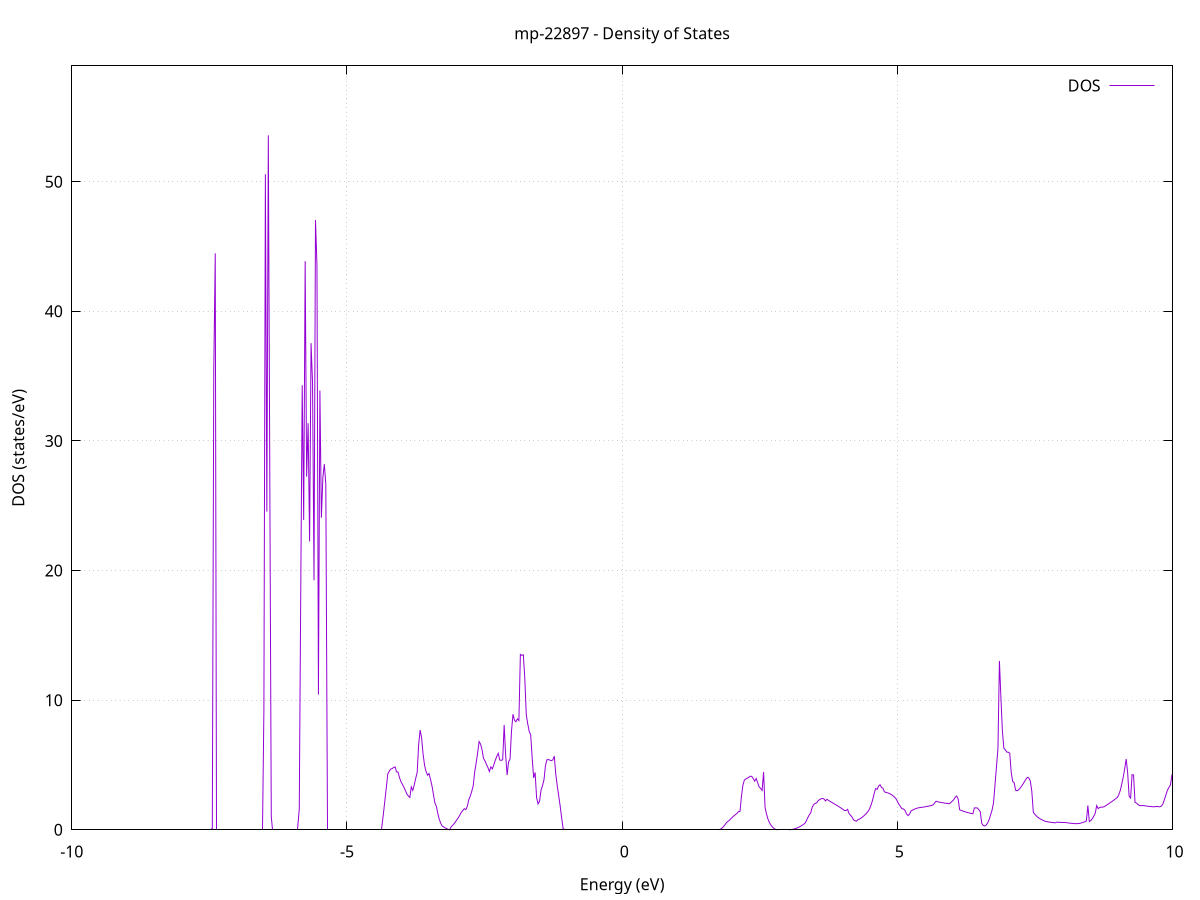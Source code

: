 set title 'mp-22897 - Density of States'
set xlabel 'Energy (eV)'
set ylabel 'DOS (states/eV)'
set grid
set xrange [-10:10]
set yrange [0:58.934]
set xzeroaxis lt -1
set terminal png size 800,600
set output 'mp-22897_dos_gnuplot.png'
plot '-' using 1:2 with lines title 'DOS'
-17.061700 0.000000
-17.035000 0.000000
-17.008200 0.000000
-16.981400 0.000000
-16.954600 0.000000
-16.927800 0.000000
-16.901100 0.000000
-16.874300 0.000000
-16.847500 0.000000
-16.820700 0.000000
-16.793900 0.000000
-16.767100 0.000000
-16.740400 0.000000
-16.713600 0.000000
-16.686800 0.000000
-16.660000 0.000000
-16.633200 0.000000
-16.606400 0.000000
-16.579700 0.000000
-16.552900 0.000000
-16.526100 0.000000
-16.499300 0.000000
-16.472500 0.000000
-16.445700 0.000000
-16.419000 0.000000
-16.392200 0.000000
-16.365400 0.000000
-16.338600 0.000000
-16.311800 0.000000
-16.285100 0.000000
-16.258300 0.000000
-16.231500 0.000000
-16.204700 0.000000
-16.177900 0.000000
-16.151100 0.000000
-16.124400 0.000000
-16.097600 0.000000
-16.070800 0.000000
-16.044000 0.000000
-16.017200 0.000000
-15.990400 0.000000
-15.963700 0.000000
-15.936900 0.000000
-15.910100 0.000000
-15.883300 0.000000
-15.856500 0.000000
-15.829700 0.000000
-15.803000 0.000000
-15.776200 0.000000
-15.749400 0.000000
-15.722600 0.000000
-15.695800 0.000000
-15.669100 0.000000
-15.642300 0.000000
-15.615500 0.000000
-15.588700 0.000000
-15.561900 0.000000
-15.535100 0.000000
-15.508400 0.000000
-15.481600 0.000000
-15.454800 0.000000
-15.428000 0.000000
-15.401200 0.000000
-15.374400 0.000000
-15.347700 0.000000
-15.320900 0.000000
-15.294100 0.000000
-15.267300 0.000000
-15.240500 0.000000
-15.213700 0.000000
-15.187000 0.000000
-15.160200 0.000000
-15.133400 0.000000
-15.106600 0.000000
-15.079800 0.000000
-15.053100 0.000000
-15.026300 0.000000
-14.999500 0.000000
-14.972700 0.000000
-14.945900 0.000000
-14.919100 0.000000
-14.892400 0.000000
-14.865600 0.000000
-14.838800 0.000000
-14.812000 0.000000
-14.785200 0.000000
-14.758400 0.000000
-14.731700 0.000000
-14.704900 0.000000
-14.678100 0.000000
-14.651300 0.000000
-14.624500 0.010500
-14.597700 1.512600
-14.571000 4.022900
-14.544200 5.616700
-14.517400 8.963700
-14.490600 11.509600
-14.463800 18.884000
-14.437100 32.459000
-14.410300 0.000000
-14.383500 9.894400
-14.356700 29.534800
-14.329900 18.146800
-14.303100 9.220600
-14.276400 5.504400
-14.249600 1.027700
-14.222800 0.000000
-14.196000 0.000000
-14.169200 0.000000
-14.142400 0.000000
-14.115700 0.000000
-14.088900 0.000000
-14.062100 0.000000
-14.035300 0.000000
-14.008500 0.000000
-13.981800 0.000000
-13.955000 0.000000
-13.928200 0.000000
-13.901400 0.000000
-13.874600 0.000000
-13.847800 0.000000
-13.821100 0.000000
-13.794300 0.000000
-13.767500 0.000000
-13.740700 0.000000
-13.713900 0.000000
-13.687100 0.000000
-13.660400 0.000000
-13.633600 0.000000
-13.606800 0.000000
-13.580000 0.000000
-13.553200 0.000000
-13.526400 0.000000
-13.499700 0.000000
-13.472900 0.000000
-13.446100 0.000000
-13.419300 0.000000
-13.392500 0.000000
-13.365800 0.000000
-13.339000 0.000000
-13.312200 0.000000
-13.285400 0.000000
-13.258600 0.000000
-13.231800 0.000000
-13.205100 0.000000
-13.178300 0.000000
-13.151500 0.000000
-13.124700 0.000000
-13.097900 0.000000
-13.071100 0.000000
-13.044400 0.000000
-13.017600 0.000000
-12.990800 0.000000
-12.964000 0.000000
-12.937200 0.000000
-12.910400 0.000000
-12.883700 0.000000
-12.856900 0.000000
-12.830100 0.000000
-12.803300 0.000000
-12.776500 0.000000
-12.749800 0.000000
-12.723000 0.000000
-12.696200 0.000000
-12.669400 0.000000
-12.642600 0.000000
-12.615800 0.000000
-12.589100 0.000000
-12.562300 0.000000
-12.535500 0.000000
-12.508700 0.000000
-12.481900 0.000000
-12.455100 0.000000
-12.428400 0.000000
-12.401600 0.000000
-12.374800 0.000000
-12.348000 0.000000
-12.321200 0.000000
-12.294400 0.000000
-12.267700 0.000000
-12.240900 0.000000
-12.214100 0.000000
-12.187300 0.000000
-12.160500 0.000000
-12.133800 0.000000
-12.107000 0.000000
-12.080200 0.000000
-12.053400 0.000000
-12.026600 0.000000
-11.999800 0.000000
-11.973100 0.000000
-11.946300 0.000000
-11.919500 0.000000
-11.892700 0.000000
-11.865900 0.000000
-11.839100 0.000000
-11.812400 0.000000
-11.785600 0.000000
-11.758800 0.000000
-11.732000 0.000000
-11.705200 0.000000
-11.678400 0.000000
-11.651700 0.000000
-11.624900 0.000000
-11.598100 0.000000
-11.571300 0.000000
-11.544500 0.000000
-11.517800 0.000000
-11.491000 0.000000
-11.464200 0.000000
-11.437400 0.000000
-11.410600 0.000000
-11.383800 0.000000
-11.357100 0.000000
-11.330300 0.000000
-11.303500 0.000000
-11.276700 0.000000
-11.249900 0.000000
-11.223100 0.000000
-11.196400 0.000000
-11.169600 0.000000
-11.142800 0.000000
-11.116000 0.000000
-11.089200 0.000000
-11.062400 0.000000
-11.035700 0.000000
-11.008900 0.000000
-10.982100 0.000000
-10.955300 0.000000
-10.928500 0.000000
-10.901800 0.000000
-10.875000 0.000000
-10.848200 0.000000
-10.821400 0.000000
-10.794600 0.000000
-10.767800 0.000000
-10.741100 0.000000
-10.714300 0.000000
-10.687500 0.000000
-10.660700 0.000000
-10.633900 0.000000
-10.607100 0.000000
-10.580400 0.000000
-10.553600 0.000000
-10.526800 0.000000
-10.500000 0.000000
-10.473200 0.000000
-10.446400 0.000000
-10.419700 0.000000
-10.392900 0.000000
-10.366100 0.000000
-10.339300 0.000000
-10.312500 0.000000
-10.285800 0.000000
-10.259000 0.000000
-10.232200 0.000000
-10.205400 0.000000
-10.178600 0.000000
-10.151800 0.000000
-10.125100 0.000000
-10.098300 0.000000
-10.071500 0.000000
-10.044700 0.000000
-10.017900 0.000000
-9.991100 0.000000
-9.964400 0.000000
-9.937600 0.000000
-9.910800 0.000000
-9.884000 0.000000
-9.857200 0.000000
-9.830400 0.000000
-9.803700 0.000000
-9.776900 0.000000
-9.750100 0.000000
-9.723300 0.000000
-9.696500 0.000000
-9.669800 0.000000
-9.643000 0.000000
-9.616200 0.000000
-9.589400 0.000000
-9.562600 0.000000
-9.535800 0.000000
-9.509100 0.000000
-9.482300 0.000000
-9.455500 0.000000
-9.428700 0.000000
-9.401900 0.000000
-9.375100 0.000000
-9.348400 0.000000
-9.321600 0.000000
-9.294800 0.000000
-9.268000 0.000000
-9.241200 0.000000
-9.214400 0.000000
-9.187700 0.000000
-9.160900 0.000000
-9.134100 0.000000
-9.107300 0.000000
-9.080500 0.000000
-9.053800 0.000000
-9.027000 0.000000
-9.000200 0.000000
-8.973400 0.000000
-8.946600 0.000000
-8.919800 0.000000
-8.893100 0.000000
-8.866300 0.000000
-8.839500 0.000000
-8.812700 0.000000
-8.785900 0.000000
-8.759100 0.000000
-8.732400 0.000000
-8.705600 0.000000
-8.678800 0.000000
-8.652000 0.000000
-8.625200 0.000000
-8.598400 0.000000
-8.571700 0.000000
-8.544900 0.000000
-8.518100 0.000000
-8.491300 0.000000
-8.464500 0.000000
-8.437800 0.000000
-8.411000 0.000000
-8.384200 0.000000
-8.357400 0.000000
-8.330600 0.000000
-8.303800 0.000000
-8.277100 0.000000
-8.250300 0.000000
-8.223500 0.000000
-8.196700 0.000000
-8.169900 0.000000
-8.143100 0.000000
-8.116400 0.000000
-8.089600 0.000000
-8.062800 0.000000
-8.036000 0.000000
-8.009200 0.000000
-7.982400 0.000000
-7.955700 0.000000
-7.928900 0.000000
-7.902100 0.000000
-7.875300 0.000000
-7.848500 0.000000
-7.821800 0.000000
-7.795000 0.000000
-7.768200 0.000000
-7.741400 0.000000
-7.714600 0.000000
-7.687800 0.000000
-7.661100 0.000000
-7.634300 0.000000
-7.607500 0.000000
-7.580700 0.000000
-7.553900 0.000000
-7.527100 0.000000
-7.500400 0.000000
-7.473600 0.000000
-7.446800 0.095200
-7.420000 35.501600
-7.393200 44.468800
-7.366400 0.000000
-7.339700 0.000000
-7.312900 0.000000
-7.286100 0.000000
-7.259300 0.000000
-7.232500 0.000000
-7.205800 0.000000
-7.179000 0.000000
-7.152200 0.000000
-7.125400 0.000000
-7.098600 0.000000
-7.071800 0.000000
-7.045100 0.000000
-7.018300 0.000000
-6.991500 0.000000
-6.964700 0.000000
-6.937900 0.000000
-6.911100 0.000000
-6.884400 0.000000
-6.857600 0.000000
-6.830800 0.000000
-6.804000 0.000000
-6.777200 0.000000
-6.750400 0.000000
-6.723700 0.000000
-6.696900 0.000000
-6.670100 0.000000
-6.643300 0.000000
-6.616500 0.000000
-6.589800 0.000000
-6.563000 0.000000
-6.536200 0.000000
-6.509400 9.213500
-6.482600 50.578300
-6.455800 24.548400
-6.429100 53.576700
-6.402300 27.411500
-6.375500 1.020800
-6.348700 0.000000
-6.321900 0.000000
-6.295100 0.000000
-6.268400 0.000000
-6.241600 0.000000
-6.214800 0.000000
-6.188000 0.000000
-6.161200 0.000000
-6.134400 0.000000
-6.107700 0.000000
-6.080900 0.000000
-6.054100 0.000000
-6.027300 0.000000
-6.000500 0.000000
-5.973800 0.000000
-5.947000 0.000000
-5.920200 0.000000
-5.893400 0.000000
-5.866600 1.606000
-5.839800 18.388300
-5.813100 34.293800
-5.786300 23.895300
-5.759500 43.865800
-5.732700 27.250100
-5.705900 31.372200
-5.679100 22.242200
-5.652400 37.546100
-5.625600 34.506100
-5.598800 19.251800
-5.572000 47.042900
-5.545200 43.522600
-5.518400 10.426400
-5.491700 33.884600
-5.464900 24.073500
-5.438100 27.166800
-5.411300 28.212400
-5.384500 26.645200
-5.357800 0.000000
-5.331000 0.000000
-5.304200 0.000000
-5.277400 0.000000
-5.250600 0.000000
-5.223800 0.000000
-5.197100 0.000000
-5.170300 0.000000
-5.143500 0.000000
-5.116700 0.000000
-5.089900 0.000000
-5.063100 0.000000
-5.036400 0.000000
-5.009600 0.000000
-4.982800 0.000000
-4.956000 0.000000
-4.929200 0.000000
-4.902400 0.000000
-4.875700 0.000000
-4.848900 0.000000
-4.822100 0.000000
-4.795300 0.000000
-4.768500 0.000000
-4.741800 0.000000
-4.715000 0.000000
-4.688200 0.000000
-4.661400 0.000000
-4.634600 0.000000
-4.607800 0.000000
-4.581100 0.000000
-4.554300 0.000000
-4.527500 0.000000
-4.500700 0.000000
-4.473900 0.000000
-4.447100 0.000000
-4.420400 0.000000
-4.393600 0.000000
-4.366800 0.000000
-4.340000 1.165200
-4.313200 2.165700
-4.286400 3.201700
-4.259700 4.273200
-4.232900 4.516700
-4.206100 4.679000
-4.179300 4.719100
-4.152500 4.807900
-4.125800 4.852100
-4.099000 4.462600
-4.072200 4.451600
-4.045400 4.021900
-4.018600 3.709700
-3.991800 3.495500
-3.965100 3.274100
-3.938300 3.029700
-3.911500 2.756000
-3.884700 2.607600
-3.857900 2.492600
-3.831100 3.307700
-3.804400 3.036700
-3.777600 3.451400
-3.750800 3.974700
-3.724000 4.426800
-3.697200 6.581400
-3.670400 7.698000
-3.643700 7.089300
-3.616900 5.834700
-3.590100 4.973300
-3.563300 4.502500
-3.536500 4.210200
-3.509800 4.338300
-3.483000 3.895700
-3.456200 3.410500
-3.429400 2.736800
-3.402600 2.080100
-3.375800 1.813000
-3.349100 1.247100
-3.322300 0.804500
-3.295500 0.491800
-3.268700 0.283000
-3.241900 0.214700
-3.215100 0.150000
-3.188400 0.088900
-3.161600 0.031500
-3.134800 0.000000
-3.108000 0.218100
-3.081200 0.338600
-3.054400 0.472400
-3.027700 0.619600
-3.000900 0.780100
-2.974100 0.954100
-2.947300 1.146100
-2.920500 1.359200
-2.893800 1.498300
-2.867000 1.629800
-2.840200 1.556000
-2.813400 1.804100
-2.786600 2.323900
-2.759800 2.585600
-2.733100 2.959300
-2.706300 3.392300
-2.679500 4.448000
-2.652700 5.149500
-2.625900 5.926200
-2.599100 6.806100
-2.572400 6.606200
-2.545600 6.176000
-2.518800 5.502600
-2.492000 5.313200
-2.465200 5.041900
-2.438400 4.801600
-2.411700 4.493900
-2.384900 4.852100
-2.358100 4.693200
-2.331300 5.010900
-2.304500 5.369300
-2.277800 5.668300
-2.251000 5.899700
-2.224200 5.386400
-2.197400 5.356500
-2.170600 5.398500
-2.143800 8.085300
-2.117100 5.783100
-2.090300 4.223900
-2.063500 5.243800
-2.036700 5.455600
-2.009900 7.638800
-1.983100 8.916400
-1.956400 8.454100
-1.929600 8.329300
-1.902800 8.563200
-1.876000 8.423700
-1.849200 13.529300
-1.822400 13.452200
-1.795700 13.502200
-1.768900 11.707600
-1.742100 8.875300
-1.715300 8.166100
-1.688500 7.583600
-1.661800 7.322400
-1.635000 5.562600
-1.608200 4.002700
-1.581400 4.424500
-1.554600 2.479100
-1.527800 1.993500
-1.501100 2.195700
-1.474300 3.041500
-1.447500 3.398300
-1.420700 3.844900
-1.393900 4.920700
-1.367100 5.399900
-1.340400 5.418200
-1.313600 5.376500
-1.286800 5.330900
-1.260000 5.386600
-1.233200 5.680400
-1.206400 4.296700
-1.179700 3.416800
-1.152900 2.630200
-1.126100 1.828500
-1.099300 0.918500
-1.072500 0.090500
-1.045800 0.000000
-1.019000 0.000000
-0.992200 0.000000
-0.965400 0.000000
-0.938600 0.000000
-0.911800 0.000000
-0.885100 0.000000
-0.858300 0.000000
-0.831500 0.000000
-0.804700 0.000000
-0.777900 0.000000
-0.751100 0.000000
-0.724400 0.000000
-0.697600 0.000000
-0.670800 0.000000
-0.644000 0.000000
-0.617200 0.000000
-0.590400 0.000000
-0.563700 0.000000
-0.536900 0.000000
-0.510100 0.000000
-0.483300 0.000000
-0.456500 0.000000
-0.429800 0.000000
-0.403000 0.000000
-0.376200 0.000000
-0.349400 0.000000
-0.322600 0.000000
-0.295800 0.000000
-0.269100 0.000000
-0.242300 0.000000
-0.215500 0.000000
-0.188700 0.000000
-0.161900 0.000000
-0.135100 0.000000
-0.108400 0.000000
-0.081600 0.000000
-0.054800 0.000000
-0.028000 0.000000
-0.001200 0.000000
0.025600 0.000000
0.052300 0.000000
0.079100 0.000000
0.105900 0.000000
0.132700 0.000000
0.159500 0.000000
0.186200 0.000000
0.213000 0.000000
0.239800 0.000000
0.266600 0.000000
0.293400 0.000000
0.320200 0.000000
0.346900 0.000000
0.373700 0.000000
0.400500 0.000000
0.427300 0.000000
0.454100 0.000000
0.480900 0.000000
0.507600 0.000000
0.534400 0.000000
0.561200 0.000000
0.588000 0.000000
0.614800 0.000000
0.641500 0.000000
0.668300 0.000000
0.695100 0.000000
0.721900 0.000000
0.748700 0.000000
0.775500 0.000000
0.802200 0.000000
0.829000 0.000000
0.855800 0.000000
0.882600 0.000000
0.909400 0.000000
0.936200 0.000000
0.962900 0.000000
0.989700 0.000000
1.016500 0.000000
1.043300 0.000000
1.070100 0.000000
1.096900 0.000000
1.123600 0.000000
1.150400 0.000000
1.177200 0.000000
1.204000 0.000000
1.230800 0.000000
1.257500 0.000000
1.284300 0.000000
1.311100 0.000000
1.337900 0.000000
1.364700 0.000000
1.391500 0.000000
1.418200 0.000000
1.445000 0.000000
1.471800 0.000000
1.498600 0.000000
1.525400 0.000000
1.552200 0.000000
1.578900 0.000000
1.605700 0.000000
1.632500 0.000000
1.659300 0.000000
1.686100 0.000000
1.712900 0.000000
1.739600 0.000000
1.766400 0.014900
1.793200 0.067300
1.820000 0.151200
1.846800 0.266500
1.873500 0.413100
1.900300 0.578600
1.927100 0.657200
1.953900 0.758000
1.980700 0.873200
2.007500 0.982600
2.034200 1.085300
2.061000 1.181100
2.087800 1.270200
2.114600 1.400100
2.141400 1.418000
2.168200 2.597800
2.194900 3.463700
2.221700 3.843200
2.248500 3.916000
2.275300 3.986600
2.302100 4.058500
2.328900 4.131600
2.355600 4.119200
2.382400 3.944500
2.409200 3.749300
2.436000 3.958700
2.462800 3.622400
2.489500 3.301300
2.516300 3.202000
2.543100 3.037100
2.569900 4.460800
2.596700 1.717200
2.623500 1.208900
2.650200 0.818200
2.677000 0.544900
2.703800 0.360300
2.730600 0.214200
2.757400 0.105900
2.784200 0.035400
2.810900 0.002600
2.837700 0.000000
2.864500 0.000000
2.891300 0.000000
2.918100 0.000000
2.944900 0.000000
2.971600 0.000000
2.998400 0.000000
3.025200 0.000100
3.052000 0.005200
3.078800 0.018400
3.105500 0.039500
3.132300 0.068600
3.159100 0.105800
3.185900 0.150900
3.212700 0.204000
3.239500 0.265200
3.266200 0.334300
3.293000 0.411400
3.319800 0.496500
3.346600 0.681600
3.373400 0.941600
3.400200 1.152100
3.426900 1.313400
3.453700 1.745100
3.480500 1.947500
3.507300 2.037900
3.534100 2.077000
3.560900 2.240500
3.587600 2.328500
3.614400 2.389200
3.641200 2.422500
3.668000 2.375800
3.694800 2.221200
3.721500 2.348500
3.748300 2.274100
3.775100 2.201600
3.801900 2.131200
3.828700 2.062800
3.855500 1.996400
3.882200 1.932000
3.909000 1.863200
3.935800 1.791200
3.962600 1.715900
3.989400 1.637600
4.016200 1.556000
4.042900 1.482600
4.069700 1.485400
4.096500 1.575500
4.123300 1.251400
4.150100 1.116400
4.176900 0.990700
4.203600 0.769200
4.230400 0.704800
4.257200 0.654200
4.284000 0.781300
4.310800 0.821800
4.337500 0.888000
4.364300 0.971700
4.391100 1.068800
4.417900 1.179200
4.444700 1.303000
4.471500 1.441700
4.498200 1.644600
4.525000 1.935400
4.551800 2.314200
4.578600 2.780800
4.605400 3.179200
4.632200 3.118400
4.658900 3.363800
4.685700 3.473700
4.712500 3.266700
4.739300 3.203200
4.766100 2.923100
4.792900 2.885000
4.819600 2.855900
4.846400 2.818200
4.873200 2.764200
4.900000 2.692900
4.926800 2.604200
4.953500 2.498200
4.980300 2.364000
5.007100 2.138000
5.033900 1.937400
5.060700 1.762300
5.087500 1.612700
5.114200 1.612100
5.141000 1.479100
5.167800 1.224400
5.194600 1.088000
5.221400 1.199800
5.248200 1.448200
5.274900 1.514800
5.301700 1.572500
5.328500 1.621200
5.355300 1.661100
5.382100 1.692000
5.408900 1.713900
5.435600 1.728300
5.462400 1.744000
5.489200 1.762400
5.516000 1.783500
5.542800 1.806700
5.569500 1.821800
5.596300 1.852900
5.623100 1.885400
5.649900 1.919400
5.676700 2.065800
5.703500 2.202200
5.730200 2.162000
5.757000 2.138700
5.783800 2.116700
5.810600 2.096000
5.837400 2.076500
5.864200 2.058400
5.890900 2.042500
5.917700 2.027600
5.944500 2.012700
5.971300 2.097300
5.998100 2.205900
6.024900 2.319800
6.051600 2.510500
6.078400 2.602900
6.105200 2.384400
6.132000 1.543600
6.158800 1.493700
6.185500 1.452500
6.212300 1.413700
6.239100 1.377200
6.265900 1.343100
6.292700 1.311500
6.319500 1.282700
6.346200 1.256700
6.373000 1.233400
6.399800 1.688400
6.426600 1.688000
6.453400 1.682700
6.480200 1.562300
6.506900 1.401200
6.533700 0.498000
6.560500 0.335000
6.587300 0.289900
6.614100 0.362700
6.640900 0.525000
6.667600 0.780600
6.694400 1.148700
6.721200 1.511800
6.748000 2.084600
6.774800 3.458400
6.801500 4.878000
6.828300 6.249400
6.855100 13.024300
6.881900 10.244900
6.908700 7.655800
6.935500 6.280700
6.962200 6.178500
6.989000 5.994700
7.015800 5.985600
7.042600 5.912800
7.069400 4.427800
7.096200 3.723400
7.122900 3.631600
7.149700 3.049500
7.176500 3.012600
7.203300 3.083300
7.230100 3.202700
7.256900 3.354200
7.283600 3.528300
7.310400 3.713400
7.337200 3.909400
7.364000 4.042500
7.390800 3.988500
7.417500 3.745500
7.444300 2.951200
7.471100 1.344100
7.497900 1.201000
7.524700 1.076700
7.551500 0.971500
7.578200 0.885200
7.605000 0.822500
7.631800 0.763100
7.658600 0.706600
7.685400 0.657100
7.712200 0.631600
7.738900 0.609000
7.765700 0.589200
7.792500 0.572300
7.819300 0.558200
7.846100 0.547000
7.872900 0.538600
7.899600 0.587700
7.926400 0.580700
7.953200 0.573600
7.980000 0.566200
8.006800 0.561400
8.033500 0.566100
8.060300 0.555900
8.087100 0.538600
8.113900 0.523300
8.140700 0.509500
8.167500 0.497200
8.194200 0.486400
8.221000 0.477000
8.247800 0.469700
8.274600 0.472500
8.301400 0.487200
8.328200 0.510100
8.354900 0.540900
8.381700 0.579700
8.408500 0.626300
8.435300 0.680800
8.462100 1.872500
8.488900 0.633400
8.515600 0.710300
8.542400 0.852200
8.569200 1.042300
8.596000 1.280600
8.622800 1.868800
8.649500 1.635500
8.676300 1.711600
8.703100 1.748400
8.729900 1.746000
8.756700 1.776800
8.783500 1.851600
8.810200 1.926900
8.837000 2.002700
8.863800 2.079200
8.890600 2.157700
8.917400 2.238800
8.944200 2.322300
8.970900 2.408400
8.997700 2.496900
9.024500 2.706700
9.051300 3.038800
9.078100 3.531300
9.104900 4.070200
9.131600 4.713700
9.158400 5.461700
9.185200 4.396500
9.212000 2.586000
9.238800 2.444900
9.265500 4.257800
9.292300 4.226000
9.319100 2.119200
9.345900 2.058700
9.372700 1.952600
9.399500 1.862200
9.426200 1.862100
9.453000 1.869200
9.479800 1.862600
9.506600 1.844900
9.533400 1.827700
9.560200 1.812600
9.586900 1.799300
9.613700 1.788000
9.640500 1.778600
9.667300 1.771100
9.694100 1.765900
9.720900 1.765800
9.747600 1.771700
9.774400 1.783500
9.801200 1.839500
9.828000 2.004900
9.854800 2.351300
9.881500 2.709600
9.908300 3.058100
9.935100 3.263300
9.961900 3.444300
9.988700 4.194700
10.015500 4.008800
10.042200 3.822600
10.069000 3.415200
10.095800 3.406000
10.122600 3.551200
10.149400 4.124500
10.176200 4.480900
10.202900 4.771800
10.229700 4.922000
10.256500 4.913800
10.283300 4.758300
10.310100 4.500700
10.336900 4.792500
10.363600 5.066700
10.390400 5.059700
10.417200 5.085700
10.444000 5.144600
10.470800 5.202000
10.497500 4.978700
10.524300 4.213200
10.551100 3.405700
10.577900 3.189600
10.604700 2.688500
10.631500 2.578700
10.658200 2.616000
10.685000 2.705200
10.711800 2.765900
10.738600 2.809000
10.765400 2.869500
10.792200 3.056300
10.818900 3.209800
10.845700 3.292400
10.872500 3.339400
10.899300 3.364900
10.926100 3.350000
10.952900 3.340100
10.979600 3.336000
11.006400 3.337700
11.033200 3.345300
11.060000 3.358700
11.086800 3.476300
11.113500 3.542400
11.140300 3.583800
11.167100 3.600500
11.193900 3.700700
11.220700 3.676100
11.247500 3.632200
11.274200 3.654300
11.301000 3.648200
11.327800 4.784600
11.354600 3.322800
11.381400 2.717900
11.408200 2.989300
11.434900 3.248900
11.461700 3.496100
11.488500 3.680600
11.515300 3.796100
11.542100 3.842700
11.568900 3.822700
11.595600 3.718600
11.622400 3.528100
11.649200 3.215100
11.676000 2.725600
11.702800 2.614000
11.729500 2.639400
11.756300 2.666100
11.783100 2.694200
11.809900 2.912300
11.836700 3.144900
11.863500 4.101200
11.890200 5.363200
11.917000 5.369100
11.943800 5.218000
11.970600 5.181600
11.997400 5.179600
12.024200 5.172900
12.050900 5.161400
12.077700 4.875300
12.104500 4.860900
12.131300 4.860300
12.158100 4.461600
12.184900 4.108000
12.211600 3.715600
12.238400 3.272800
12.265200 2.789700
12.292000 2.399700
12.318800 2.169000
12.345500 1.996300
12.372300 2.070100
12.399100 2.053000
12.425900 2.349500
12.452700 2.721000
12.479500 3.056300
12.506200 3.363100
12.533000 3.524700
12.559800 3.534200
12.586600 3.491900
12.613400 3.502000
12.640200 3.544100
12.666900 3.604000
12.693700 3.676500
12.720500 3.470700
12.747300 2.959400
12.774100 2.608100
12.800900 2.781700
12.827600 2.754400
12.854400 2.729300
12.881200 2.704800
12.908000 2.680800
12.934800 2.873900
12.961500 3.135700
12.988300 3.085200
13.015100 3.069500
13.041900 3.089100
13.068700 3.144000
13.095500 3.157900
13.122200 3.283500
13.149000 3.445700
13.175800 3.644300
13.202600 3.879400
13.229400 4.149500
13.256200 4.551900
13.282900 5.101100
13.309700 4.804000
13.336500 4.810600
13.363300 5.039600
13.390100 4.332300
13.416900 3.835700
13.443600 3.334700
13.470400 2.600900
13.497200 2.467700
13.524000 2.459500
13.550800 3.640600
13.577500 4.493600
13.604300 5.190600
13.631100 5.514000
13.657900 5.699100
13.684700 5.534900
13.711500 4.613300
13.738200 3.921900
13.765000 3.753500
13.791800 3.595900
13.818600 3.451300
13.845400 3.320000
13.872200 3.217100
13.898900 3.848600
13.925700 3.092200
13.952500 2.496000
13.979300 2.776300
14.006100 3.552200
14.032900 4.155500
14.059600 4.135600
14.086400 4.062000
14.113200 3.934500
14.140000 3.837600
14.166800 3.705600
14.193500 3.551100
14.220300 3.373900
14.247100 3.175600
14.273900 2.974900
14.300700 2.621400
14.327500 2.364700
14.354200 2.032300
14.381000 1.908100
14.407800 1.862200
14.434600 1.892300
14.461400 1.962600
14.488200 2.073700
14.514900 2.407600
14.541700 2.825800
14.568500 3.612500
14.595300 3.913700
14.622100 4.270200
14.648900 5.176100
14.675600 5.548000
14.702400 5.703300
14.729200 5.660900
14.756000 5.490500
14.782800 6.015900
14.809500 5.856800
14.836300 5.594900
14.863100 4.302500
14.889900 3.852000
14.916700 3.567000
14.943500 3.593700
14.970200 3.754600
14.997000 4.031400
15.023800 4.374500
15.050600 4.781100
15.077400 4.806400
15.104200 4.893200
15.130900 5.013500
15.157700 5.154800
15.184500 5.552300
15.211300 6.204800
15.238100 7.262100
15.264800 7.181900
15.291600 6.206800
15.318400 5.215300
15.345200 4.800700
15.372000 4.841600
15.398800 5.349200
15.425500 5.572300
15.452300 6.001200
15.479100 7.299800
15.505900 6.058900
15.532700 5.844800
15.559500 5.405900
15.586200 4.893900
15.613000 4.046000
15.639800 3.780100
15.666600 3.645700
15.693400 3.547000
15.720200 3.692100
15.746900 3.678100
15.773700 3.782600
15.800500 3.910300
15.827300 4.130700
15.854100 4.161600
15.880800 4.180100
15.907600 4.186300
15.934400 4.369200
15.961200 4.406600
15.988000 4.674700
16.014800 4.158400
16.041500 3.590600
16.068300 3.151500
16.095100 3.028000
16.121900 3.132100
16.148700 3.661600
16.175500 4.602100
16.202200 4.199700
16.229000 4.281000
16.255800 6.050400
16.282600 5.836800
16.309400 4.030700
16.336200 4.233800
16.362900 4.467500
16.389700 4.727900
16.416500 4.939000
16.443300 5.032300
16.470100 5.082700
16.496800 4.984200
16.523600 5.262700
16.550400 5.363100
16.577200 5.191700
16.604000 4.981600
16.630800 4.794500
16.657500 4.667500
16.684300 4.593200
16.711100 4.539500
16.737900 4.509600
16.764700 4.504500
16.791500 4.526400
16.818200 4.575200
16.845000 4.679700
16.871800 4.890100
16.898600 7.085100
16.925400 3.765100
16.952200 3.554600
16.978900 3.358100
17.005700 3.277600
17.032500 3.102000
17.059300 2.774100
17.086100 2.543500
17.112800 2.464000
17.139600 2.463800
17.166400 2.522600
17.193200 2.640400
17.220000 2.827400
17.246800 5.048100
17.273500 5.372100
17.300300 4.112700
17.327100 3.830400
17.353900 3.538900
17.380700 3.589500
17.407500 3.628900
17.434200 3.557100
17.461000 3.434900
17.487800 3.305300
17.514600 3.168200
17.541400 2.825500
17.568200 2.705500
17.594900 2.595100
17.621700 2.494200
17.648500 2.450800
17.675300 2.895000
17.702100 2.958400
17.728800 2.980700
17.755600 3.022800
17.782400 3.085500
17.809200 3.161000
17.836000 3.249400
17.862800 3.350600
17.889500 3.464700
17.916300 3.488600
17.943100 3.680100
17.969900 3.965700
17.996700 4.763800
18.023500 4.678800
18.050200 4.190500
18.077000 3.806800
18.103800 3.526400
18.130600 3.323400
18.157400 3.174000
18.184200 3.109700
18.210900 3.236400
18.237700 3.188000
18.264500 4.234100
18.291300 5.463500
18.318100 5.138000
18.344800 4.933800
18.371600 4.733600
18.398400 4.520400
18.425200 4.263800
18.452000 4.086800
18.478800 4.280000
18.505500 4.836500
18.532300 5.218200
18.559100 5.689000
18.585900 5.357900
18.612700 5.314700
18.639500 5.032700
18.666200 4.682800
18.693000 4.417400
18.719800 4.239400
18.746600 4.088300
18.773400 3.980700
18.800200 4.160100
18.826900 4.206500
18.853700 4.568300
18.880500 5.120400
18.907300 4.983300
18.934100 5.076300
18.960800 5.077900
18.987600 4.988200
19.014400 4.888600
19.041200 4.902300
19.068000 4.835600
19.094800 4.647100
19.121500 4.823300
19.148300 6.862300
19.175100 5.367100
19.201900 4.209400
19.228700 3.628100
19.255500 3.404500
19.282200 3.213000
19.309000 3.029000
19.335800 2.852300
19.362600 2.704500
19.389400 2.583400
19.416200 2.290000
19.442900 2.123500
19.469700 2.020000
19.496500 2.500800
19.523300 2.570800
19.550100 2.638500
19.576800 2.719200
19.603600 2.831800
19.630400 3.066000
19.657200 3.424600
19.684000 3.632900
19.710800 3.826400
19.737500 4.191500
19.764300 4.533700
19.791100 4.691000
19.817900 4.883400
19.844700 4.569000
19.871500 4.548200
19.898200 4.608200
19.925000 4.512200
19.951800 4.447200
19.978600 4.413200
20.005400 4.895600
20.032200 5.707400
20.058900 5.452300
20.085700 5.338400
20.112500 5.394100
20.139300 5.504700
20.166100 5.627200
20.192800 5.679200
20.219600 5.753600
20.246400 5.998100
20.273200 6.250800
20.300000 5.874300
20.326800 5.124300
20.353500 4.531000
20.380300 4.013300
20.407100 3.684100
20.433900 3.418700
20.460700 3.203800
20.487500 2.822500
20.514200 2.842700
20.541000 2.946800
20.567800 3.134800
20.594600 3.686900
20.621400 3.948500
20.648200 4.209000
20.674900 4.372800
20.701700 4.717400
20.728500 5.046400
20.755300 5.175500
20.782100 5.430800
20.808800 5.344900
20.835600 5.197700
20.862400 5.012200
20.889200 4.830500
20.916000 4.736900
20.942800 4.410000
20.969500 3.900000
20.996300 3.745900
21.023100 3.588600
21.049900 3.437000
21.076700 3.325600
21.103500 3.289500
21.130200 3.370300
21.157000 3.606800
21.183800 3.659000
21.210600 3.802000
21.237400 3.980800
21.264200 4.145500
21.290900 4.724100
21.317700 4.837100
21.344500 5.543800
21.371300 5.088000
21.398100 3.262100
21.424800 2.995100
21.451600 2.921600
21.478400 2.865600
21.505200 2.853800
21.532000 2.864500
21.558800 2.888300
21.585500 2.925000
21.612300 3.134700
21.639100 3.465600
21.665900 3.552100
21.692700 3.661900
21.719500 3.795100
21.746200 3.951600
21.773000 3.946600
21.799800 3.953000
21.826600 4.015200
21.853400 4.046500
21.880200 4.139900
21.906900 4.283700
21.933700 4.467600
21.960500 4.902800
21.987300 4.770200
22.014100 4.706900
22.040800 4.723100
22.067600 4.757300
22.094400 4.801200
22.121200 5.065700
22.148000 5.256200
22.174800 5.511300
22.201500 5.845500
22.228300 5.462000
22.255100 4.669700
22.281900 4.353000
22.308700 4.288500
22.335500 4.262600
22.362200 4.149000
22.389000 4.145800
22.415800 4.162400
22.442600 4.198800
22.469400 4.253900
22.496200 4.448300
22.522900 4.463900
22.549700 4.446800
22.576500 4.510600
22.603300 4.582800
22.630100 4.682400
22.656800 4.701700
22.683600 4.517500
22.710400 4.509600
22.737200 4.499800
22.764000 4.479800
22.790800 4.416300
22.817500 4.330500
22.844300 4.380800
22.871100 4.344700
22.897900 4.376300
22.924700 3.993700
22.951500 4.076400
22.978200 4.123000
23.005000 4.459800
23.031800 4.839700
23.058600 4.559100
23.085400 4.709300
23.112200 4.995500
23.138900 5.034900
23.165700 5.078700
23.192500 4.957100
23.219300 5.248600
23.246100 5.513600
23.272800 5.767200
23.299600 5.991500
23.326400 6.186100
23.353200 6.350200
23.380000 6.483700
23.406800 6.534200
23.433500 6.558100
23.460300 5.684000
23.487100 5.477500
23.513900 5.837500
23.540700 5.374900
23.567500 5.175500
23.594200 5.019000
23.621000 4.159800
23.647800 3.701200
23.674600 3.524900
23.701400 3.377100
23.728200 3.242500
23.754900 3.121100
23.781700 3.012800
23.808500 2.917800
23.835300 2.835900
23.862100 2.769000
23.888800 2.857700
23.915600 2.956600
23.942400 3.957000
23.969200 2.344000
23.996000 3.512800
24.022800 3.771900
24.049500 4.177400
24.076300 4.647100
24.103100 5.076300
24.129900 5.394200
24.156700 5.586900
24.183500 5.812000
24.210200 5.747300
24.237000 5.551700
24.263800 5.283000
24.290600 5.053000
24.317400 4.861900
24.344200 4.694100
24.370900 4.550700
24.397700 4.348000
24.424500 4.564300
24.451300 4.776000
24.478100 4.943400
24.504800 5.241900
24.531600 5.692700
24.558400 6.170200
24.585200 5.617300
24.612000 5.510100
24.638800 5.371700
24.665500 5.116400
24.692300 4.933700
24.719100 4.613500
24.745900 4.390200
24.772700 4.114100
24.799500 3.940500
24.826200 3.765700
24.853000 3.593300
24.879800 3.591100
24.906600 3.572300
24.933400 3.838100
24.960200 3.954800
24.986900 4.313600
25.013700 4.595800
25.040500 4.852900
25.067300 4.936300
25.094100 4.994000
25.120800 5.098900
25.147600 5.169200
25.174400 5.201100
25.201200 5.147800
25.228000 4.829400
25.254800 4.644500
25.281500 4.512600
25.308300 4.383900
25.335100 4.271600
25.361900 4.223800
25.388700 4.202800
25.415500 4.205300
25.442200 4.092500
25.469000 3.866600
25.495800 3.747100
25.522600 3.802000
25.549400 3.946300
25.576200 4.128200
25.602900 4.277200
25.629700 4.422700
25.656500 4.581600
25.683300 4.417400
25.710100 4.580800
25.736800 4.206200
25.763600 3.982600
25.790400 3.891000
25.817200 3.925300
25.844000 4.208100
25.870800 4.061600
25.897500 4.004000
25.924300 4.035200
25.951100 4.153200
25.977900 4.599300
26.004700 4.595300
26.031500 4.640200
26.058200 4.663800
26.085000 5.973800
26.111800 6.138900
26.138600 5.449000
26.165400 5.620700
26.192200 5.793000
26.218900 5.928500
26.245700 6.004300
26.272500 5.839700
26.299300 5.558100
26.326100 5.502900
26.352800 5.542200
26.379600 5.456900
26.406400 4.715000
26.433200 4.657800
26.460000 4.592400
26.486800 4.529100
26.513500 4.469700
26.540300 4.077600
26.567100 4.073500
26.593900 4.335100
26.620700 4.464500
26.647500 4.609300
26.674200 4.787000
26.701000 4.912300
26.727800 4.906700
26.754600 4.809400
26.781400 4.444400
26.808200 4.158300
26.834900 4.209200
26.861700 4.131200
26.888500 4.065300
26.915300 4.076100
26.942100 4.068700
26.968800 4.161200
26.995600 4.332000
27.022400 4.563000
27.049200 4.632900
27.076000 4.500100
27.102800 4.476900
27.129500 4.601500
27.156300 4.866600
27.183100 5.395300
27.209900 5.833100
27.236700 6.414600
27.263500 7.731200
27.290200 6.920600
27.317000 6.283500
27.343800 5.757600
27.370600 5.152300
27.397400 4.825100
27.424200 4.518400
27.450900 4.241300
27.477700 3.899300
27.504500 3.816400
27.531300 3.794000
27.558100 3.838000
27.584800 3.955700
27.611600 4.111500
27.638400 4.381200
27.665200 5.578400
27.692000 7.788600
27.718800 7.494200
27.745500 6.726900
27.772300 6.086600
27.799100 5.789300
27.825900 5.660800
27.852700 5.560200
27.879500 5.491900
27.906200 5.395700
27.933000 5.066300
27.959800 4.760900
27.986600 4.482300
28.013400 4.157400
28.040200 3.991300
28.066900 3.822600
28.093700 3.651200
28.120500 3.512000
28.147300 4.134400
28.174100 6.008800
28.200800 6.067500
28.227600 5.398400
28.254400 5.369200
28.281200 5.361300
28.308000 5.458600
28.334800 5.468700
28.361500 5.364500
28.388300 5.146100
28.415100 5.069300
28.441900 5.242600
28.468700 5.058600
28.495500 4.825900
28.522200 4.552600
28.549000 4.583600
28.575800 5.157900
28.602600 6.563800
28.629400 8.290200
28.656200 7.095000
28.682900 6.807900
28.709700 6.750500
28.736500 6.852800
28.763300 6.193700
28.790100 5.579800
28.816800 5.150300
28.843600 5.446200
28.870400 5.577300
28.897200 5.634700
28.924000 5.673400
28.950800 5.522400
28.977500 5.280700
29.004300 5.285400
29.031100 5.283300
29.057900 5.393200
29.084700 5.427400
29.111500 5.728000
29.138200 5.865900
29.165000 5.988100
29.191800 6.257700
29.218600 6.581300
29.245400 6.400300
29.272200 6.137700
29.298900 6.202800
29.325700 6.236200
29.352500 6.297900
29.379300 6.270500
29.406100 6.245400
29.432800 6.228600
29.459600 6.591600
29.486400 6.134500
29.513200 5.659200
29.540000 5.588000
29.566800 5.588500
29.593500 5.626900
29.620300 5.727600
29.647100 5.392000
29.673900 5.155500
29.700700 4.746800
29.727500 4.164600
29.754200 4.018300
29.781000 3.784800
29.807800 4.003300
29.834600 3.960300
29.861400 4.047600
29.888100 4.202600
29.914900 4.351200
29.941700 4.334700
29.968500 3.687000
29.995300 4.369100
30.022100 3.811200
30.048800 3.807000
30.075600 3.873700
30.102400 4.017500
30.129200 4.049900
30.156000 3.976100
30.182800 3.948500
30.209500 3.890400
30.236300 3.839900
30.263100 3.813100
30.289900 3.793300
30.316700 3.780400
30.343500 3.780200
30.370200 3.794200
30.397000 4.029700
30.423800 4.434000
30.450600 4.844100
30.477400 5.253300
30.504100 5.310800
30.530900 5.383400
30.557700 5.306500
30.584500 5.490000
30.611300 6.303000
30.638100 6.231600
30.664800 6.113500
30.691600 5.558800
30.718400 4.684200
30.745200 8.423200
30.772000 2.783300
30.798800 2.369600
30.825500 2.237200
30.852300 2.368600
30.879100 2.692500
30.905900 4.019900
30.932700 5.043900
30.959500 5.529700
30.986200 5.927700
31.013000 6.208700
31.039800 6.375200
31.066600 6.054900
31.093400 5.525300
31.120100 4.795900
31.146900 4.421900
31.173700 4.086300
31.200500 3.798400
31.227300 3.641800
31.254100 3.513600
31.280800 2.991400
31.307600 2.992700
31.334400 4.866100
31.361200 4.957400
31.388000 5.049700
31.414800 5.135500
31.441500 5.199000
31.468300 4.985800
31.495100 5.016700
31.521900 5.051600
31.548700 5.173500
31.575500 5.679300
31.602200 6.177200
31.629000 6.777900
31.655800 6.693800
31.682600 6.544700
31.709400 5.921600
31.736100 5.698800
31.762900 5.472500
31.789700 5.328400
31.816500 5.210800
31.843300 5.113100
31.870100 5.180900
31.896800 5.365400
31.923600 5.585000
31.950400 5.796300
31.977200 6.071600
32.004000 5.501500
32.030800 15.629800
32.057500 5.429700
32.084300 5.476400
32.111100 5.513600
32.137900 5.541400
32.164700 5.590600
32.191500 5.879300
32.218200 5.931000
32.245000 6.330100
32.271800 6.381000
32.298600 6.840600
32.325400 6.618000
32.352100 6.217400
32.378900 5.692800
32.405700 5.360800
32.432500 5.092700
32.459300 4.888600
32.486100 4.751400
32.512800 4.694700
32.539600 4.861300
32.566400 4.446200
32.593200 4.083700
32.620000 3.784900
32.646800 3.565500
32.673500 3.415800
32.700300 3.301500
32.727100 3.200800
32.753900 3.238200
32.780700 3.353400
32.807500 3.512900
32.834200 3.521100
32.861000 3.882900
32.887800 4.050800
32.914600 4.182700
32.941400 4.418800
32.968100 4.750700
32.994900 5.059400
33.021700 5.237000
33.048500 5.320700
33.075300 5.308900
33.102100 5.223700
33.128800 5.302500
33.155600 5.452200
33.182400 6.209300
33.209200 6.483900
33.236000 6.517500
33.262800 5.998800
33.289500 6.097500
33.316300 6.232000
33.343100 7.850400
33.369900 7.760100
33.396700 7.879200
33.423500 7.821800
33.450200 7.923000
33.477000 7.525600
33.503800 7.203300
33.530600 7.195500
33.557400 5.105700
33.584100 3.363600
33.610900 3.563400
33.637700 3.791500
33.664500 3.542500
33.691300 3.442000
33.718100 3.355500
33.744800 3.202700
33.771600 2.930900
33.798400 2.642700
33.825200 2.365700
33.852000 2.056400
33.878800 1.714900
33.905500 1.275900
33.932300 1.021500
33.959100 0.779500
33.985900 0.549800
34.012700 0.332400
34.039500 0.127400
34.066200 0.001000
34.093000 0.000000
34.119800 0.000000
34.146600 0.000000
34.173400 0.000000
34.200100 0.000000
34.226900 0.000000
34.253700 0.000000
34.280500 0.000000
34.307300 0.000000
34.334100 0.000000
34.360800 0.000000
34.387600 0.000000
34.414400 0.000000
34.441200 0.000000
34.468000 0.000000
34.494800 0.000000
34.521500 0.000000
34.548300 0.000000
34.575100 0.000000
34.601900 0.000000
34.628700 0.000000
34.655500 0.000000
34.682200 0.000000
34.709000 0.000000
34.735800 0.000000
34.762600 0.000000
34.789400 0.000000
34.816100 0.000000
34.842900 0.000000
34.869700 0.000000
34.896500 0.000000
34.923300 0.000000
34.950100 0.000000
34.976800 0.000000
35.003600 0.000000
35.030400 0.000000
35.057200 0.000000
35.084000 0.000000
35.110800 0.000000
35.137500 0.000000
35.164300 0.000000
35.191100 0.000000
35.217900 0.000000
35.244700 0.000000
35.271500 0.000000
35.298200 0.000000
35.325000 0.000000
35.351800 0.000000
35.378600 0.000000
35.405400 0.000000
35.432100 0.000000
35.458900 0.000000
35.485700 0.000000
35.512500 0.000000
35.539300 0.000000
35.566100 0.000000
35.592800 0.000000
35.619600 0.000000
35.646400 0.000000
35.673200 0.000000
35.700000 0.000000
35.726800 0.000000
35.753500 0.000000
35.780300 0.000000
35.807100 0.000000
35.833900 0.000000
35.860700 0.000000
35.887500 0.000000
35.914200 0.000000
35.941000 0.000000
35.967800 0.000000
35.994600 0.000000
36.021400 0.000000
36.048100 0.000000
36.074900 0.000000
36.101700 0.000000
36.128500 0.000000
36.155300 0.000000
36.182100 0.000000
36.208800 0.000000
36.235600 0.000000
36.262400 0.000000
36.289200 0.000000
36.316000 0.000000
36.342800 0.000000
36.369500 0.000000
36.396300 0.000000
36.423100 0.000000
36.449900 0.000000
36.476700 0.000000
36.503500 0.000000
e
